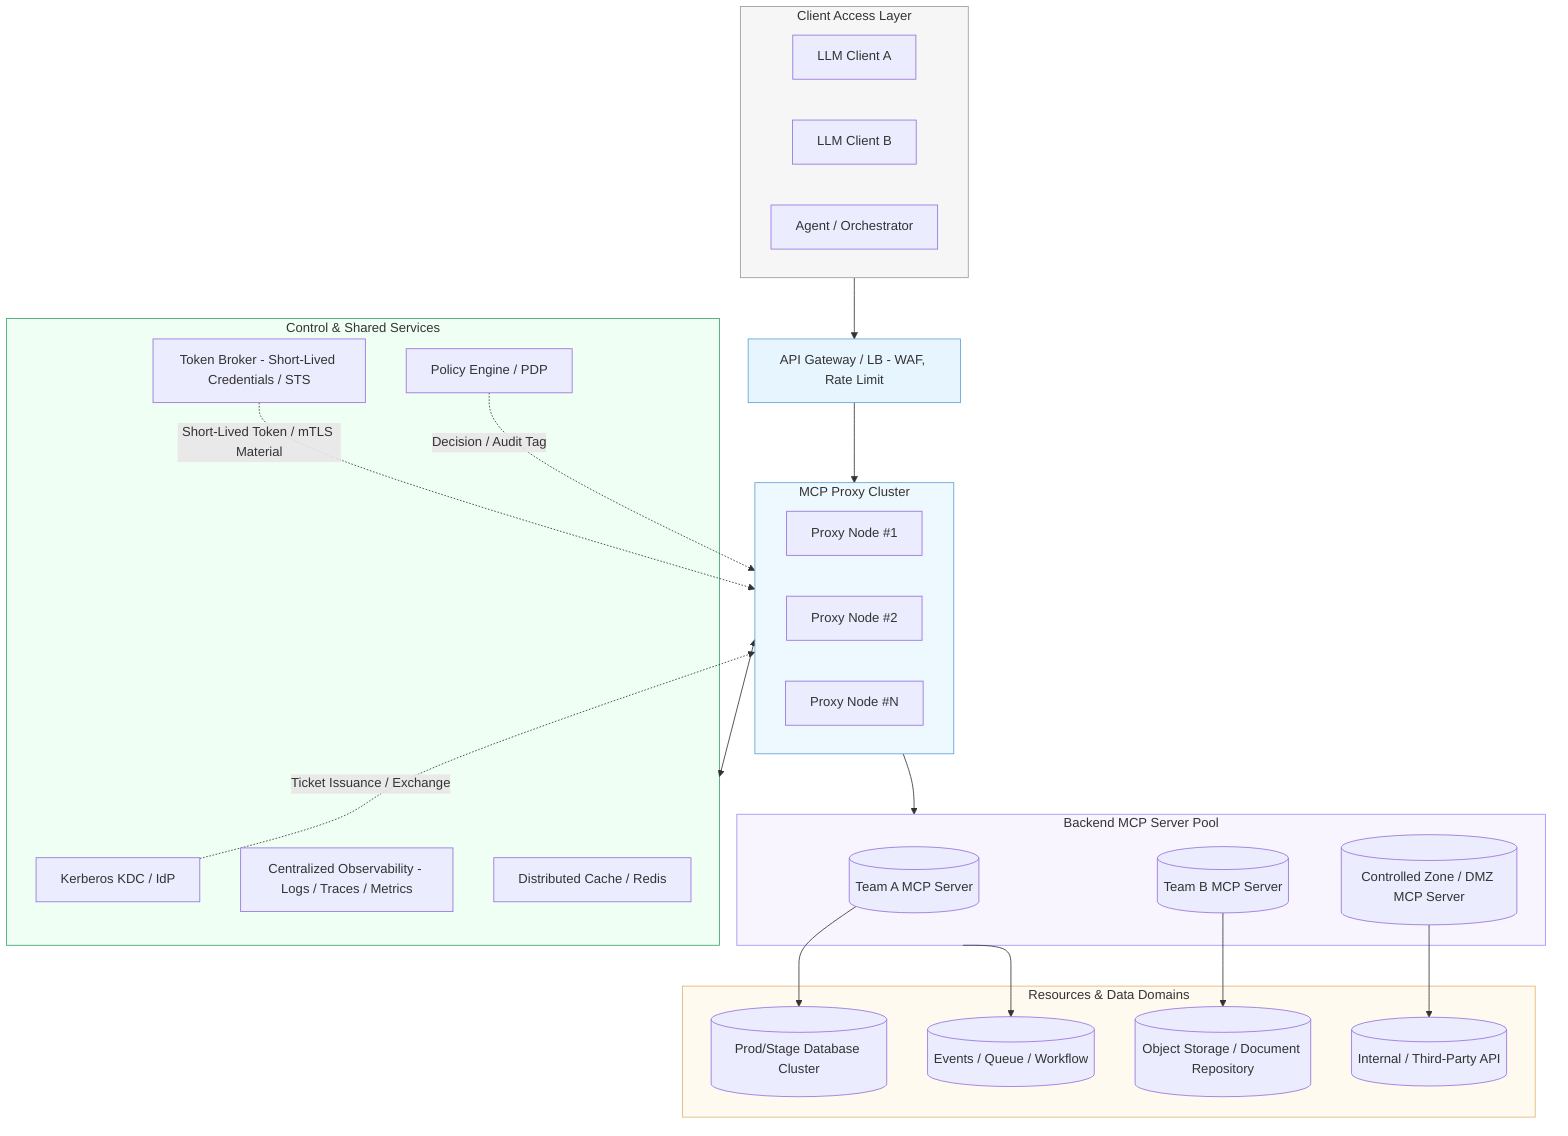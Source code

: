 flowchart TB
    subgraph C [Client Access Layer]
      C1[LLM Client A]
      C2[LLM Client B]
      C3[Agent / Orchestrator]
    end
    style C fill:#f6f6f6,stroke:#999

    G[API Gateway / LB - WAF, Rate Limit]
    style G fill:#e7f5ff,stroke:#5aa0d8

    subgraph PX [MCP Proxy Cluster]
      direction LR
      PX1[Proxy Node #1]
      PX2[Proxy Node #2]
      PX3[Proxy Node #N]
    end
    style PX fill:#eef8ff,stroke:#5aa0d8

    subgraph Ctl [Control & Shared Services]
      direction TB
      KDC[Kerberos KDC / IdP]
      TBS[Token Broker - Short-Lived Credentials / STS]
      POL[Policy Engine / PDP]
      OBS[Centralized Observability - Logs / Traces / Metrics]
      CACHE[Distributed Cache / Redis]
    end
    style Ctl fill:#f0fff4,stroke:#38a169

    subgraph SV [Backend MCP Server Pool]
      direction LR
      S1[(Team A MCP Server)]
      S2[(Team B MCP Server)]
      S3[(Controlled Zone / DMZ MCP Server)]
    end
    style SV fill:#f9f5ff,stroke:#a78bfa

    subgraph RES [Resources & Data Domains]
      DB[(Prod/Stage Database Cluster)]
      OBJ[(Object Storage / Document Repository)]
      API[(Internal / Third-Party API)]
      QUEUE[(Events / Queue / Workflow)]
    end
    style RES fill:#fffaf0,stroke:#e0b56f

    C --> G --> PX
    PX <--> Ctl
    PX --> SV
    S1 --> DB
    S2 --> OBJ
    S3 --> API
    SV --> QUEUE

    %% Side-link examples
    KDC -. Ticket Issuance / Exchange .-> PX
    TBS -. Short-Lived Token / mTLS Material .-> PX
    POL -. Decision / Audit Tag .-> PX